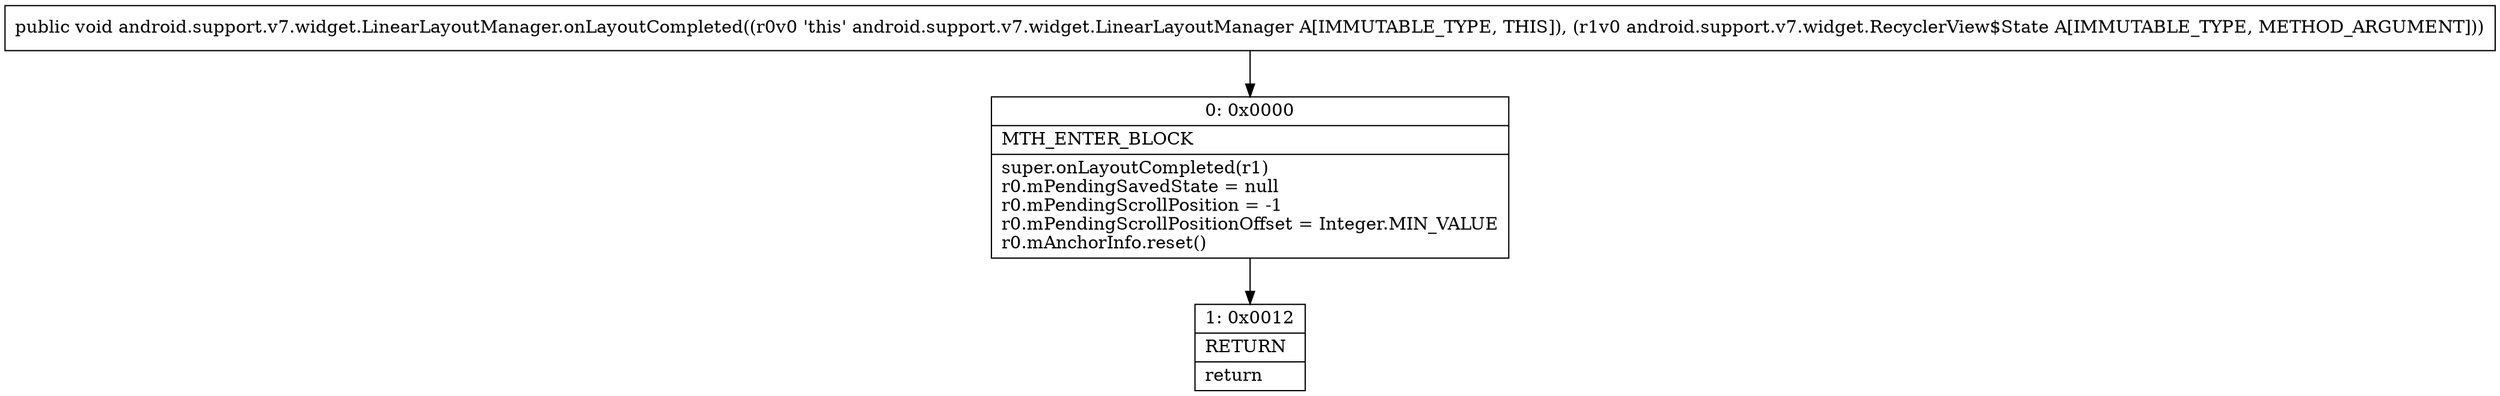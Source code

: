 digraph "CFG forandroid.support.v7.widget.LinearLayoutManager.onLayoutCompleted(Landroid\/support\/v7\/widget\/RecyclerView$State;)V" {
Node_0 [shape=record,label="{0\:\ 0x0000|MTH_ENTER_BLOCK\l|super.onLayoutCompleted(r1)\lr0.mPendingSavedState = null\lr0.mPendingScrollPosition = \-1\lr0.mPendingScrollPositionOffset = Integer.MIN_VALUE\lr0.mAnchorInfo.reset()\l}"];
Node_1 [shape=record,label="{1\:\ 0x0012|RETURN\l|return\l}"];
MethodNode[shape=record,label="{public void android.support.v7.widget.LinearLayoutManager.onLayoutCompleted((r0v0 'this' android.support.v7.widget.LinearLayoutManager A[IMMUTABLE_TYPE, THIS]), (r1v0 android.support.v7.widget.RecyclerView$State A[IMMUTABLE_TYPE, METHOD_ARGUMENT])) }"];
MethodNode -> Node_0;
Node_0 -> Node_1;
}

